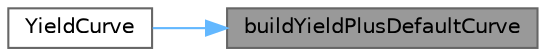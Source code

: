 digraph "buildYieldPlusDefaultCurve"
{
 // INTERACTIVE_SVG=YES
 // LATEX_PDF_SIZE
  bgcolor="transparent";
  edge [fontname=Helvetica,fontsize=10,labelfontname=Helvetica,labelfontsize=10];
  node [fontname=Helvetica,fontsize=10,shape=box,height=0.2,width=0.4];
  rankdir="RL";
  Node1 [label="buildYieldPlusDefaultCurve",height=0.2,width=0.4,color="gray40", fillcolor="grey60", style="filled", fontcolor="black",tooltip="Build a yield curve that uses QuantExt::YieldPlusDefaultYieldTermStructure."];
  Node1 -> Node2 [dir="back",color="steelblue1",style="solid"];
  Node2 [label="YieldCurve",height=0.2,width=0.4,color="grey40", fillcolor="white", style="filled",URL="$classore_1_1data_1_1_yield_curve.html#a59d4997751f3007ffe3c18b56f2fa207",tooltip="Constructor."];
}
